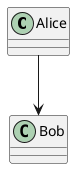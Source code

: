 {
  "sha1": "s66dznnf1l9j4gtc0k8ve06naio414z",
  "insertion": {
    "when": "2024-06-04T17:28:44.704Z",
    "url": "https://forum.plantuml.net/11806/dashed-arrow-also-the-close-comment-blocks-html-xml-markdown",
    "user": "plantuml@gmail.com"
  }
}
@startuml
class Alice
Alice --_> Bob
@enduml
